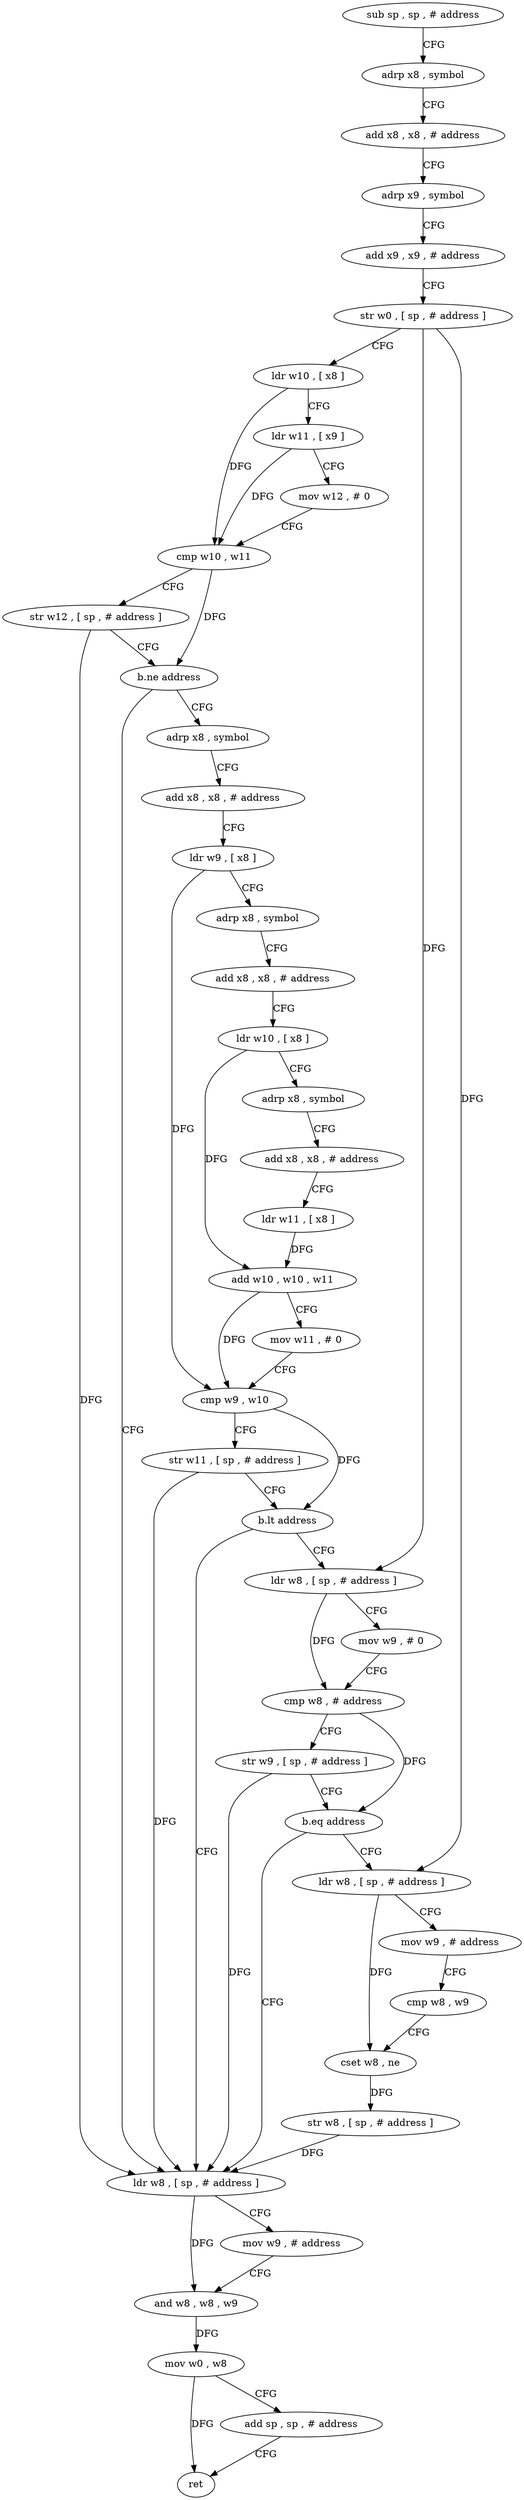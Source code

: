 digraph "func" {
"4207108" [label = "sub sp , sp , # address" ]
"4207112" [label = "adrp x8 , symbol" ]
"4207116" [label = "add x8 , x8 , # address" ]
"4207120" [label = "adrp x9 , symbol" ]
"4207124" [label = "add x9 , x9 , # address" ]
"4207128" [label = "str w0 , [ sp , # address ]" ]
"4207132" [label = "ldr w10 , [ x8 ]" ]
"4207136" [label = "ldr w11 , [ x9 ]" ]
"4207140" [label = "mov w12 , # 0" ]
"4207144" [label = "cmp w10 , w11" ]
"4207148" [label = "str w12 , [ sp , # address ]" ]
"4207152" [label = "b.ne address" ]
"4207252" [label = "ldr w8 , [ sp , # address ]" ]
"4207156" [label = "adrp x8 , symbol" ]
"4207256" [label = "mov w9 , # address" ]
"4207260" [label = "and w8 , w8 , w9" ]
"4207264" [label = "mov w0 , w8" ]
"4207268" [label = "add sp , sp , # address" ]
"4207272" [label = "ret" ]
"4207160" [label = "add x8 , x8 , # address" ]
"4207164" [label = "ldr w9 , [ x8 ]" ]
"4207168" [label = "adrp x8 , symbol" ]
"4207172" [label = "add x8 , x8 , # address" ]
"4207176" [label = "ldr w10 , [ x8 ]" ]
"4207180" [label = "adrp x8 , symbol" ]
"4207184" [label = "add x8 , x8 , # address" ]
"4207188" [label = "ldr w11 , [ x8 ]" ]
"4207192" [label = "add w10 , w10 , w11" ]
"4207196" [label = "mov w11 , # 0" ]
"4207200" [label = "cmp w9 , w10" ]
"4207204" [label = "str w11 , [ sp , # address ]" ]
"4207208" [label = "b.lt address" ]
"4207212" [label = "ldr w8 , [ sp , # address ]" ]
"4207216" [label = "mov w9 , # 0" ]
"4207220" [label = "cmp w8 , # address" ]
"4207224" [label = "str w9 , [ sp , # address ]" ]
"4207228" [label = "b.eq address" ]
"4207232" [label = "ldr w8 , [ sp , # address ]" ]
"4207236" [label = "mov w9 , # address" ]
"4207240" [label = "cmp w8 , w9" ]
"4207244" [label = "cset w8 , ne" ]
"4207248" [label = "str w8 , [ sp , # address ]" ]
"4207108" -> "4207112" [ label = "CFG" ]
"4207112" -> "4207116" [ label = "CFG" ]
"4207116" -> "4207120" [ label = "CFG" ]
"4207120" -> "4207124" [ label = "CFG" ]
"4207124" -> "4207128" [ label = "CFG" ]
"4207128" -> "4207132" [ label = "CFG" ]
"4207128" -> "4207212" [ label = "DFG" ]
"4207128" -> "4207232" [ label = "DFG" ]
"4207132" -> "4207136" [ label = "CFG" ]
"4207132" -> "4207144" [ label = "DFG" ]
"4207136" -> "4207140" [ label = "CFG" ]
"4207136" -> "4207144" [ label = "DFG" ]
"4207140" -> "4207144" [ label = "CFG" ]
"4207144" -> "4207148" [ label = "CFG" ]
"4207144" -> "4207152" [ label = "DFG" ]
"4207148" -> "4207152" [ label = "CFG" ]
"4207148" -> "4207252" [ label = "DFG" ]
"4207152" -> "4207252" [ label = "CFG" ]
"4207152" -> "4207156" [ label = "CFG" ]
"4207252" -> "4207256" [ label = "CFG" ]
"4207252" -> "4207260" [ label = "DFG" ]
"4207156" -> "4207160" [ label = "CFG" ]
"4207256" -> "4207260" [ label = "CFG" ]
"4207260" -> "4207264" [ label = "DFG" ]
"4207264" -> "4207268" [ label = "CFG" ]
"4207264" -> "4207272" [ label = "DFG" ]
"4207268" -> "4207272" [ label = "CFG" ]
"4207160" -> "4207164" [ label = "CFG" ]
"4207164" -> "4207168" [ label = "CFG" ]
"4207164" -> "4207200" [ label = "DFG" ]
"4207168" -> "4207172" [ label = "CFG" ]
"4207172" -> "4207176" [ label = "CFG" ]
"4207176" -> "4207180" [ label = "CFG" ]
"4207176" -> "4207192" [ label = "DFG" ]
"4207180" -> "4207184" [ label = "CFG" ]
"4207184" -> "4207188" [ label = "CFG" ]
"4207188" -> "4207192" [ label = "DFG" ]
"4207192" -> "4207196" [ label = "CFG" ]
"4207192" -> "4207200" [ label = "DFG" ]
"4207196" -> "4207200" [ label = "CFG" ]
"4207200" -> "4207204" [ label = "CFG" ]
"4207200" -> "4207208" [ label = "DFG" ]
"4207204" -> "4207208" [ label = "CFG" ]
"4207204" -> "4207252" [ label = "DFG" ]
"4207208" -> "4207252" [ label = "CFG" ]
"4207208" -> "4207212" [ label = "CFG" ]
"4207212" -> "4207216" [ label = "CFG" ]
"4207212" -> "4207220" [ label = "DFG" ]
"4207216" -> "4207220" [ label = "CFG" ]
"4207220" -> "4207224" [ label = "CFG" ]
"4207220" -> "4207228" [ label = "DFG" ]
"4207224" -> "4207228" [ label = "CFG" ]
"4207224" -> "4207252" [ label = "DFG" ]
"4207228" -> "4207252" [ label = "CFG" ]
"4207228" -> "4207232" [ label = "CFG" ]
"4207232" -> "4207236" [ label = "CFG" ]
"4207232" -> "4207244" [ label = "DFG" ]
"4207236" -> "4207240" [ label = "CFG" ]
"4207240" -> "4207244" [ label = "CFG" ]
"4207244" -> "4207248" [ label = "DFG" ]
"4207248" -> "4207252" [ label = "DFG" ]
}
